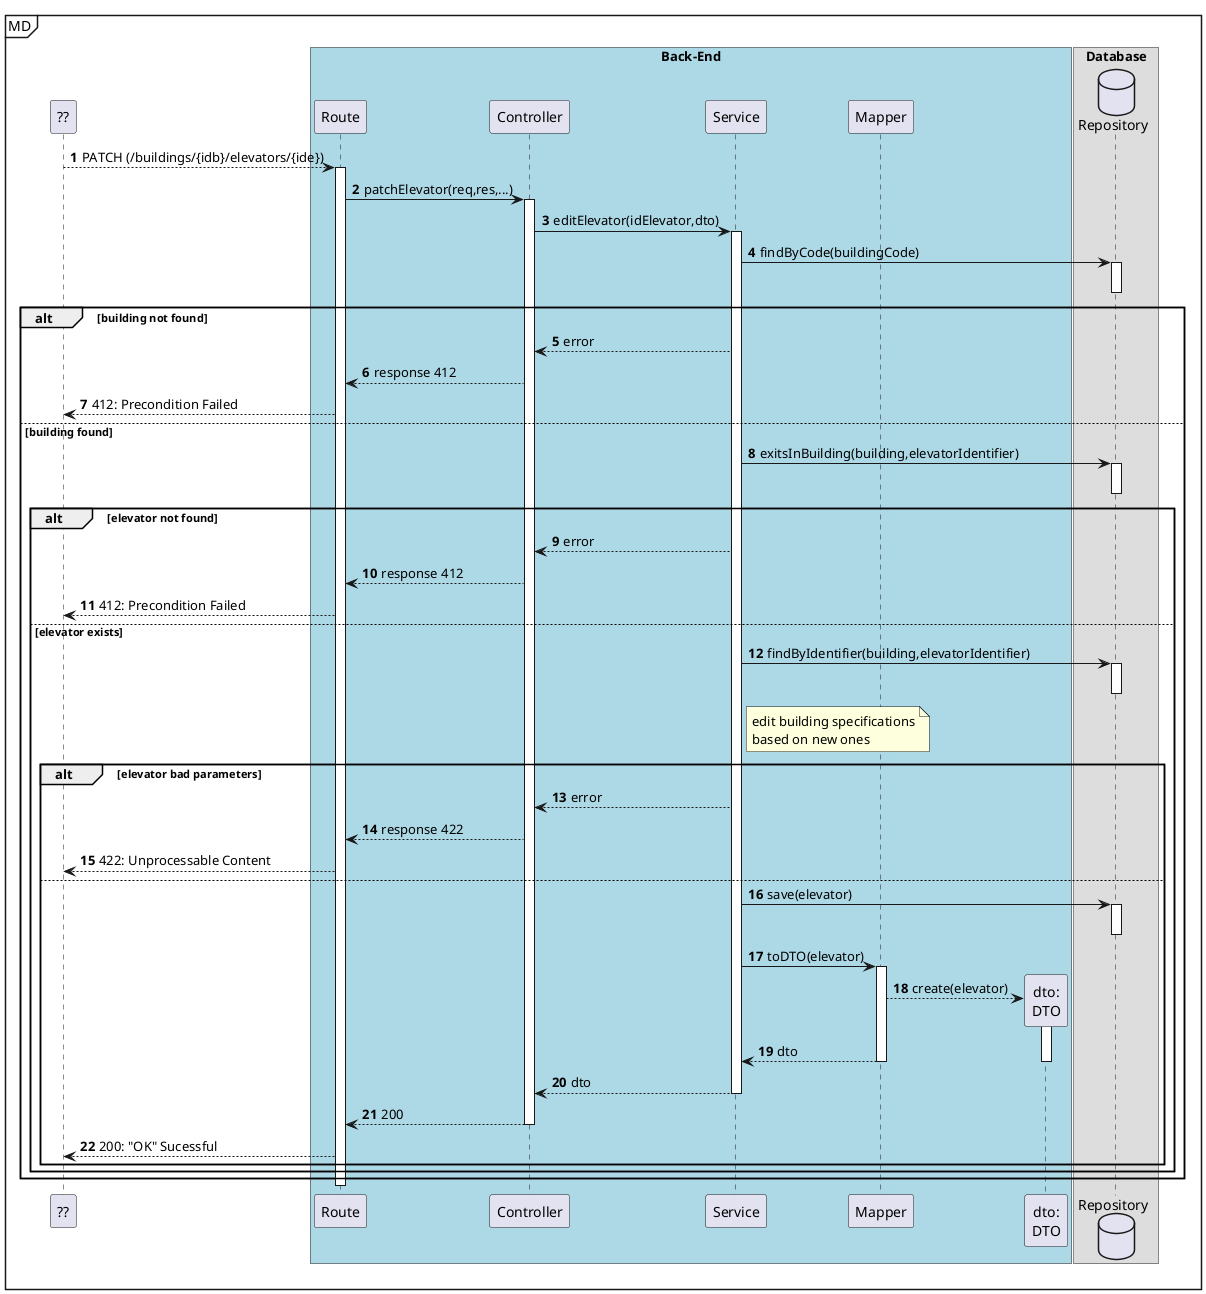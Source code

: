 @startuml
autonumber

participant "??" as ui

mainframe MD
box "Back-End" #LightBlue
participant "Route" as r
participant "Controller" as ctrl
participant "Service" as svc


participant "Mapper" as map
participant "dto:\nDTO" as dto
end box

box "Database"
database "Repository" as repo
'participant "elevator:\nElevator" as e
end box

ui --> r: PATCH (/buildings/{idb}/elevators/{ide})
    activate r
            r -> ctrl : patchElevator(req,res,...)
                activate ctrl
                    ctrl -> svc : editElevator(idElevator,dto)
                    activate svc
                        svc -> repo : findByCode(buildingCode)
                        activate repo
                            'repo --> e **: create()
                        deactivate repo

                        alt building not found
                            svc --> ctrl : error
                            ctrl --> r : response 412
                            ui <--r : 412: Precondition Failed



                        else building found

                            svc -> repo : exitsInBuilding(building,elevatorIdentifier)
                            activate repo
                            deactivate repo

                            alt elevator not found
                                svc --> ctrl : error
                                ctrl --> r : response 412
                                ui <--r : 412: Precondition Failed
                            else elevator exists

                                svc -> repo: findByIdentifier(building,elevatorIdentifier)
                                activate repo
                                deactivate repo

                                note right of svc
                                    edit building specifications
                                    based on new ones
                                end note


                            alt elevator bad parameters
                                svc --> ctrl : error
                                ctrl --> r : response 422
                                ui <--r : 422: Unprocessable Content
                            else
                               svc -> repo : save(elevator)
                               activate repo
                               deactivate repo




                            svc -> map : toDTO(elevator)
                            activate map
                                map --> dto **: create(elevator)
                                activate dto

                                map --> svc : dto
                                deactivate dto
                            deactivate map

                            svc --> ctrl : dto
                        deactivate svc

                        ctrl --> r : 200
                    deactivate ctrl




            ui <--r: 200: "OK" Sucessful
                end
            end
         end
    deactivate r

@enduml
